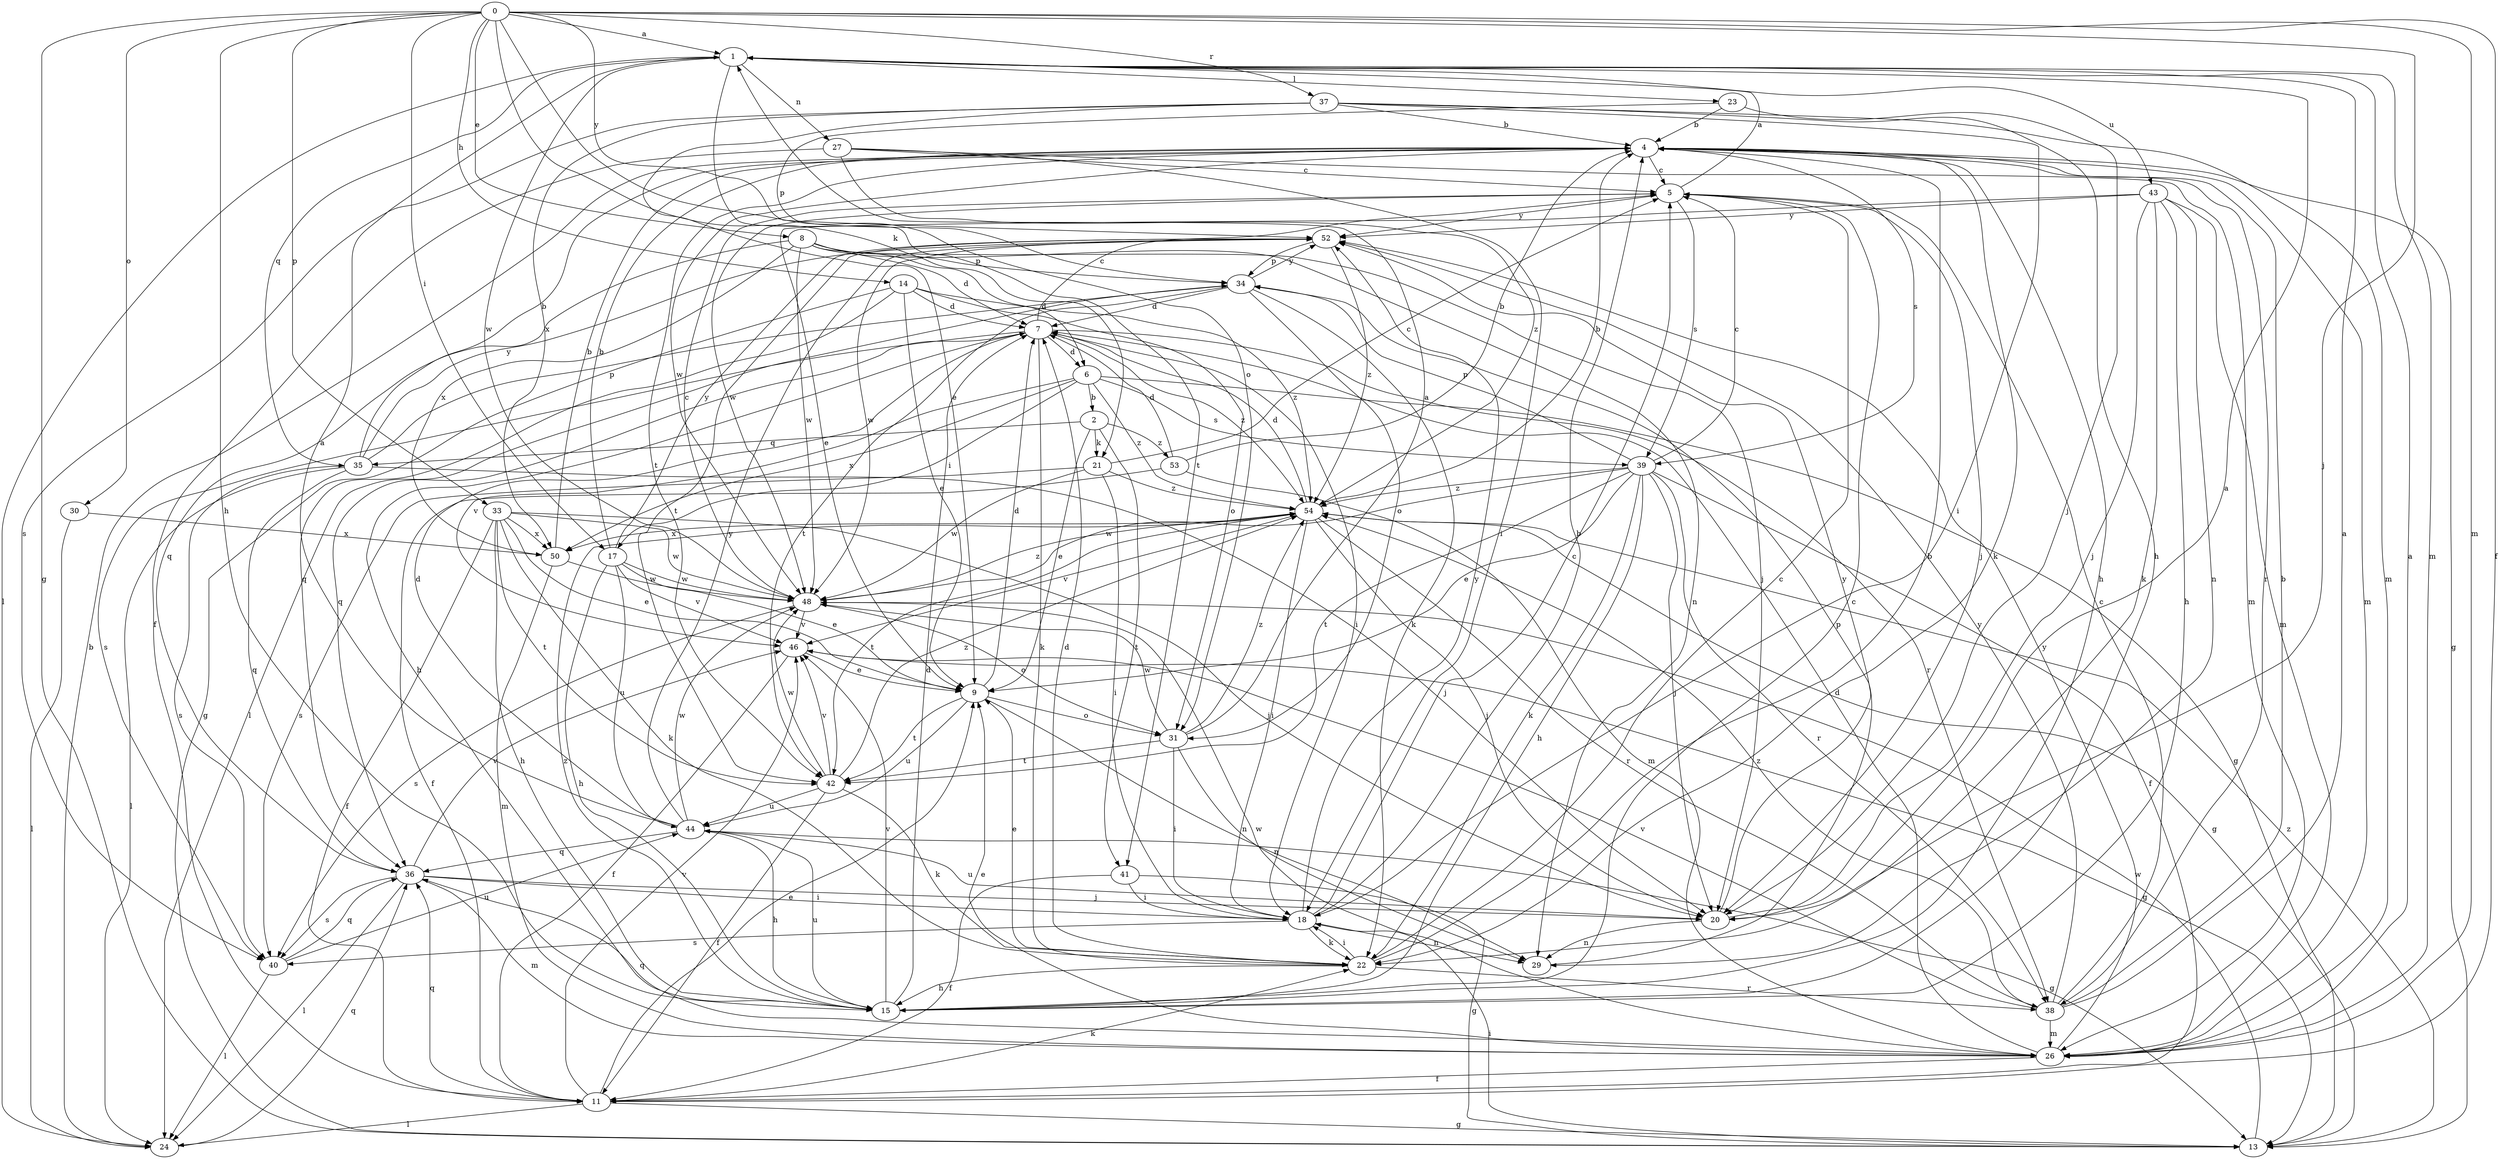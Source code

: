 strict digraph  {
0;
1;
2;
4;
5;
6;
7;
8;
9;
11;
13;
14;
15;
17;
18;
20;
21;
22;
23;
24;
26;
27;
29;
30;
31;
33;
34;
35;
36;
37;
38;
39;
40;
41;
42;
43;
44;
46;
48;
50;
52;
53;
54;
0 -> 1  [label=a];
0 -> 8  [label=e];
0 -> 11  [label=f];
0 -> 13  [label=g];
0 -> 14  [label=h];
0 -> 15  [label=h];
0 -> 17  [label=i];
0 -> 20  [label=j];
0 -> 21  [label=k];
0 -> 26  [label=m];
0 -> 30  [label=o];
0 -> 31  [label=o];
0 -> 33  [label=p];
0 -> 37  [label=r];
0 -> 52  [label=y];
1 -> 23  [label=l];
1 -> 24  [label=l];
1 -> 26  [label=m];
1 -> 27  [label=n];
1 -> 35  [label=q];
1 -> 41  [label=t];
1 -> 43  [label=u];
1 -> 48  [label=w];
2 -> 9  [label=e];
2 -> 21  [label=k];
2 -> 35  [label=q];
2 -> 41  [label=t];
2 -> 53  [label=z];
4 -> 5  [label=c];
4 -> 13  [label=g];
4 -> 15  [label=h];
4 -> 22  [label=k];
4 -> 26  [label=m];
4 -> 38  [label=r];
4 -> 39  [label=s];
4 -> 42  [label=t];
4 -> 48  [label=w];
5 -> 1  [label=a];
5 -> 20  [label=j];
5 -> 39  [label=s];
5 -> 48  [label=w];
5 -> 52  [label=y];
6 -> 2  [label=b];
6 -> 13  [label=g];
6 -> 17  [label=i];
6 -> 39  [label=s];
6 -> 46  [label=v];
6 -> 50  [label=x];
6 -> 54  [label=z];
7 -> 5  [label=c];
7 -> 6  [label=d];
7 -> 15  [label=h];
7 -> 18  [label=i];
7 -> 22  [label=k];
7 -> 36  [label=q];
7 -> 38  [label=r];
7 -> 40  [label=s];
7 -> 54  [label=z];
8 -> 6  [label=d];
8 -> 7  [label=d];
8 -> 20  [label=j];
8 -> 29  [label=n];
8 -> 34  [label=p];
8 -> 36  [label=q];
8 -> 48  [label=w];
8 -> 50  [label=x];
9 -> 7  [label=d];
9 -> 29  [label=n];
9 -> 31  [label=o];
9 -> 42  [label=t];
9 -> 44  [label=u];
11 -> 9  [label=e];
11 -> 13  [label=g];
11 -> 22  [label=k];
11 -> 24  [label=l];
11 -> 36  [label=q];
11 -> 46  [label=v];
13 -> 18  [label=i];
13 -> 48  [label=w];
13 -> 54  [label=z];
14 -> 7  [label=d];
14 -> 9  [label=e];
14 -> 13  [label=g];
14 -> 31  [label=o];
14 -> 36  [label=q];
14 -> 54  [label=z];
15 -> 5  [label=c];
15 -> 7  [label=d];
15 -> 44  [label=u];
15 -> 46  [label=v];
15 -> 54  [label=z];
17 -> 4  [label=b];
17 -> 9  [label=e];
17 -> 15  [label=h];
17 -> 44  [label=u];
17 -> 46  [label=v];
17 -> 48  [label=w];
17 -> 52  [label=y];
18 -> 4  [label=b];
18 -> 5  [label=c];
18 -> 22  [label=k];
18 -> 29  [label=n];
18 -> 40  [label=s];
18 -> 52  [label=y];
20 -> 1  [label=a];
20 -> 29  [label=n];
20 -> 44  [label=u];
20 -> 52  [label=y];
21 -> 5  [label=c];
21 -> 18  [label=i];
21 -> 40  [label=s];
21 -> 48  [label=w];
21 -> 54  [label=z];
22 -> 4  [label=b];
22 -> 5  [label=c];
22 -> 7  [label=d];
22 -> 9  [label=e];
22 -> 15  [label=h];
22 -> 18  [label=i];
22 -> 38  [label=r];
23 -> 4  [label=b];
23 -> 20  [label=j];
23 -> 34  [label=p];
24 -> 4  [label=b];
24 -> 36  [label=q];
26 -> 1  [label=a];
26 -> 7  [label=d];
26 -> 9  [label=e];
26 -> 11  [label=f];
26 -> 36  [label=q];
26 -> 48  [label=w];
26 -> 52  [label=y];
27 -> 5  [label=c];
27 -> 11  [label=f];
27 -> 18  [label=i];
27 -> 26  [label=m];
27 -> 54  [label=z];
29 -> 34  [label=p];
30 -> 24  [label=l];
30 -> 50  [label=x];
31 -> 1  [label=a];
31 -> 18  [label=i];
31 -> 29  [label=n];
31 -> 42  [label=t];
31 -> 48  [label=w];
31 -> 54  [label=z];
33 -> 9  [label=e];
33 -> 11  [label=f];
33 -> 15  [label=h];
33 -> 20  [label=j];
33 -> 22  [label=k];
33 -> 42  [label=t];
33 -> 48  [label=w];
33 -> 50  [label=x];
34 -> 7  [label=d];
34 -> 22  [label=k];
34 -> 24  [label=l];
34 -> 31  [label=o];
34 -> 42  [label=t];
34 -> 52  [label=y];
35 -> 4  [label=b];
35 -> 20  [label=j];
35 -> 24  [label=l];
35 -> 34  [label=p];
35 -> 36  [label=q];
35 -> 40  [label=s];
35 -> 52  [label=y];
36 -> 18  [label=i];
36 -> 20  [label=j];
36 -> 24  [label=l];
36 -> 26  [label=m];
36 -> 40  [label=s];
36 -> 46  [label=v];
37 -> 4  [label=b];
37 -> 9  [label=e];
37 -> 15  [label=h];
37 -> 18  [label=i];
37 -> 26  [label=m];
37 -> 40  [label=s];
37 -> 50  [label=x];
38 -> 1  [label=a];
38 -> 4  [label=b];
38 -> 5  [label=c];
38 -> 26  [label=m];
38 -> 46  [label=v];
38 -> 52  [label=y];
38 -> 54  [label=z];
39 -> 5  [label=c];
39 -> 9  [label=e];
39 -> 11  [label=f];
39 -> 15  [label=h];
39 -> 20  [label=j];
39 -> 22  [label=k];
39 -> 34  [label=p];
39 -> 38  [label=r];
39 -> 42  [label=t];
39 -> 48  [label=w];
39 -> 54  [label=z];
40 -> 24  [label=l];
40 -> 36  [label=q];
40 -> 44  [label=u];
41 -> 11  [label=f];
41 -> 13  [label=g];
41 -> 18  [label=i];
42 -> 11  [label=f];
42 -> 22  [label=k];
42 -> 44  [label=u];
42 -> 46  [label=v];
42 -> 48  [label=w];
42 -> 54  [label=z];
43 -> 9  [label=e];
43 -> 15  [label=h];
43 -> 20  [label=j];
43 -> 22  [label=k];
43 -> 26  [label=m];
43 -> 29  [label=n];
43 -> 52  [label=y];
44 -> 1  [label=a];
44 -> 7  [label=d];
44 -> 13  [label=g];
44 -> 15  [label=h];
44 -> 36  [label=q];
44 -> 48  [label=w];
44 -> 52  [label=y];
46 -> 9  [label=e];
46 -> 11  [label=f];
46 -> 13  [label=g];
48 -> 5  [label=c];
48 -> 31  [label=o];
48 -> 40  [label=s];
48 -> 46  [label=v];
48 -> 54  [label=z];
50 -> 4  [label=b];
50 -> 26  [label=m];
50 -> 48  [label=w];
52 -> 34  [label=p];
52 -> 42  [label=t];
52 -> 48  [label=w];
52 -> 54  [label=z];
53 -> 4  [label=b];
53 -> 7  [label=d];
53 -> 11  [label=f];
53 -> 26  [label=m];
54 -> 4  [label=b];
54 -> 7  [label=d];
54 -> 13  [label=g];
54 -> 18  [label=i];
54 -> 20  [label=j];
54 -> 38  [label=r];
54 -> 42  [label=t];
54 -> 46  [label=v];
54 -> 50  [label=x];
}
